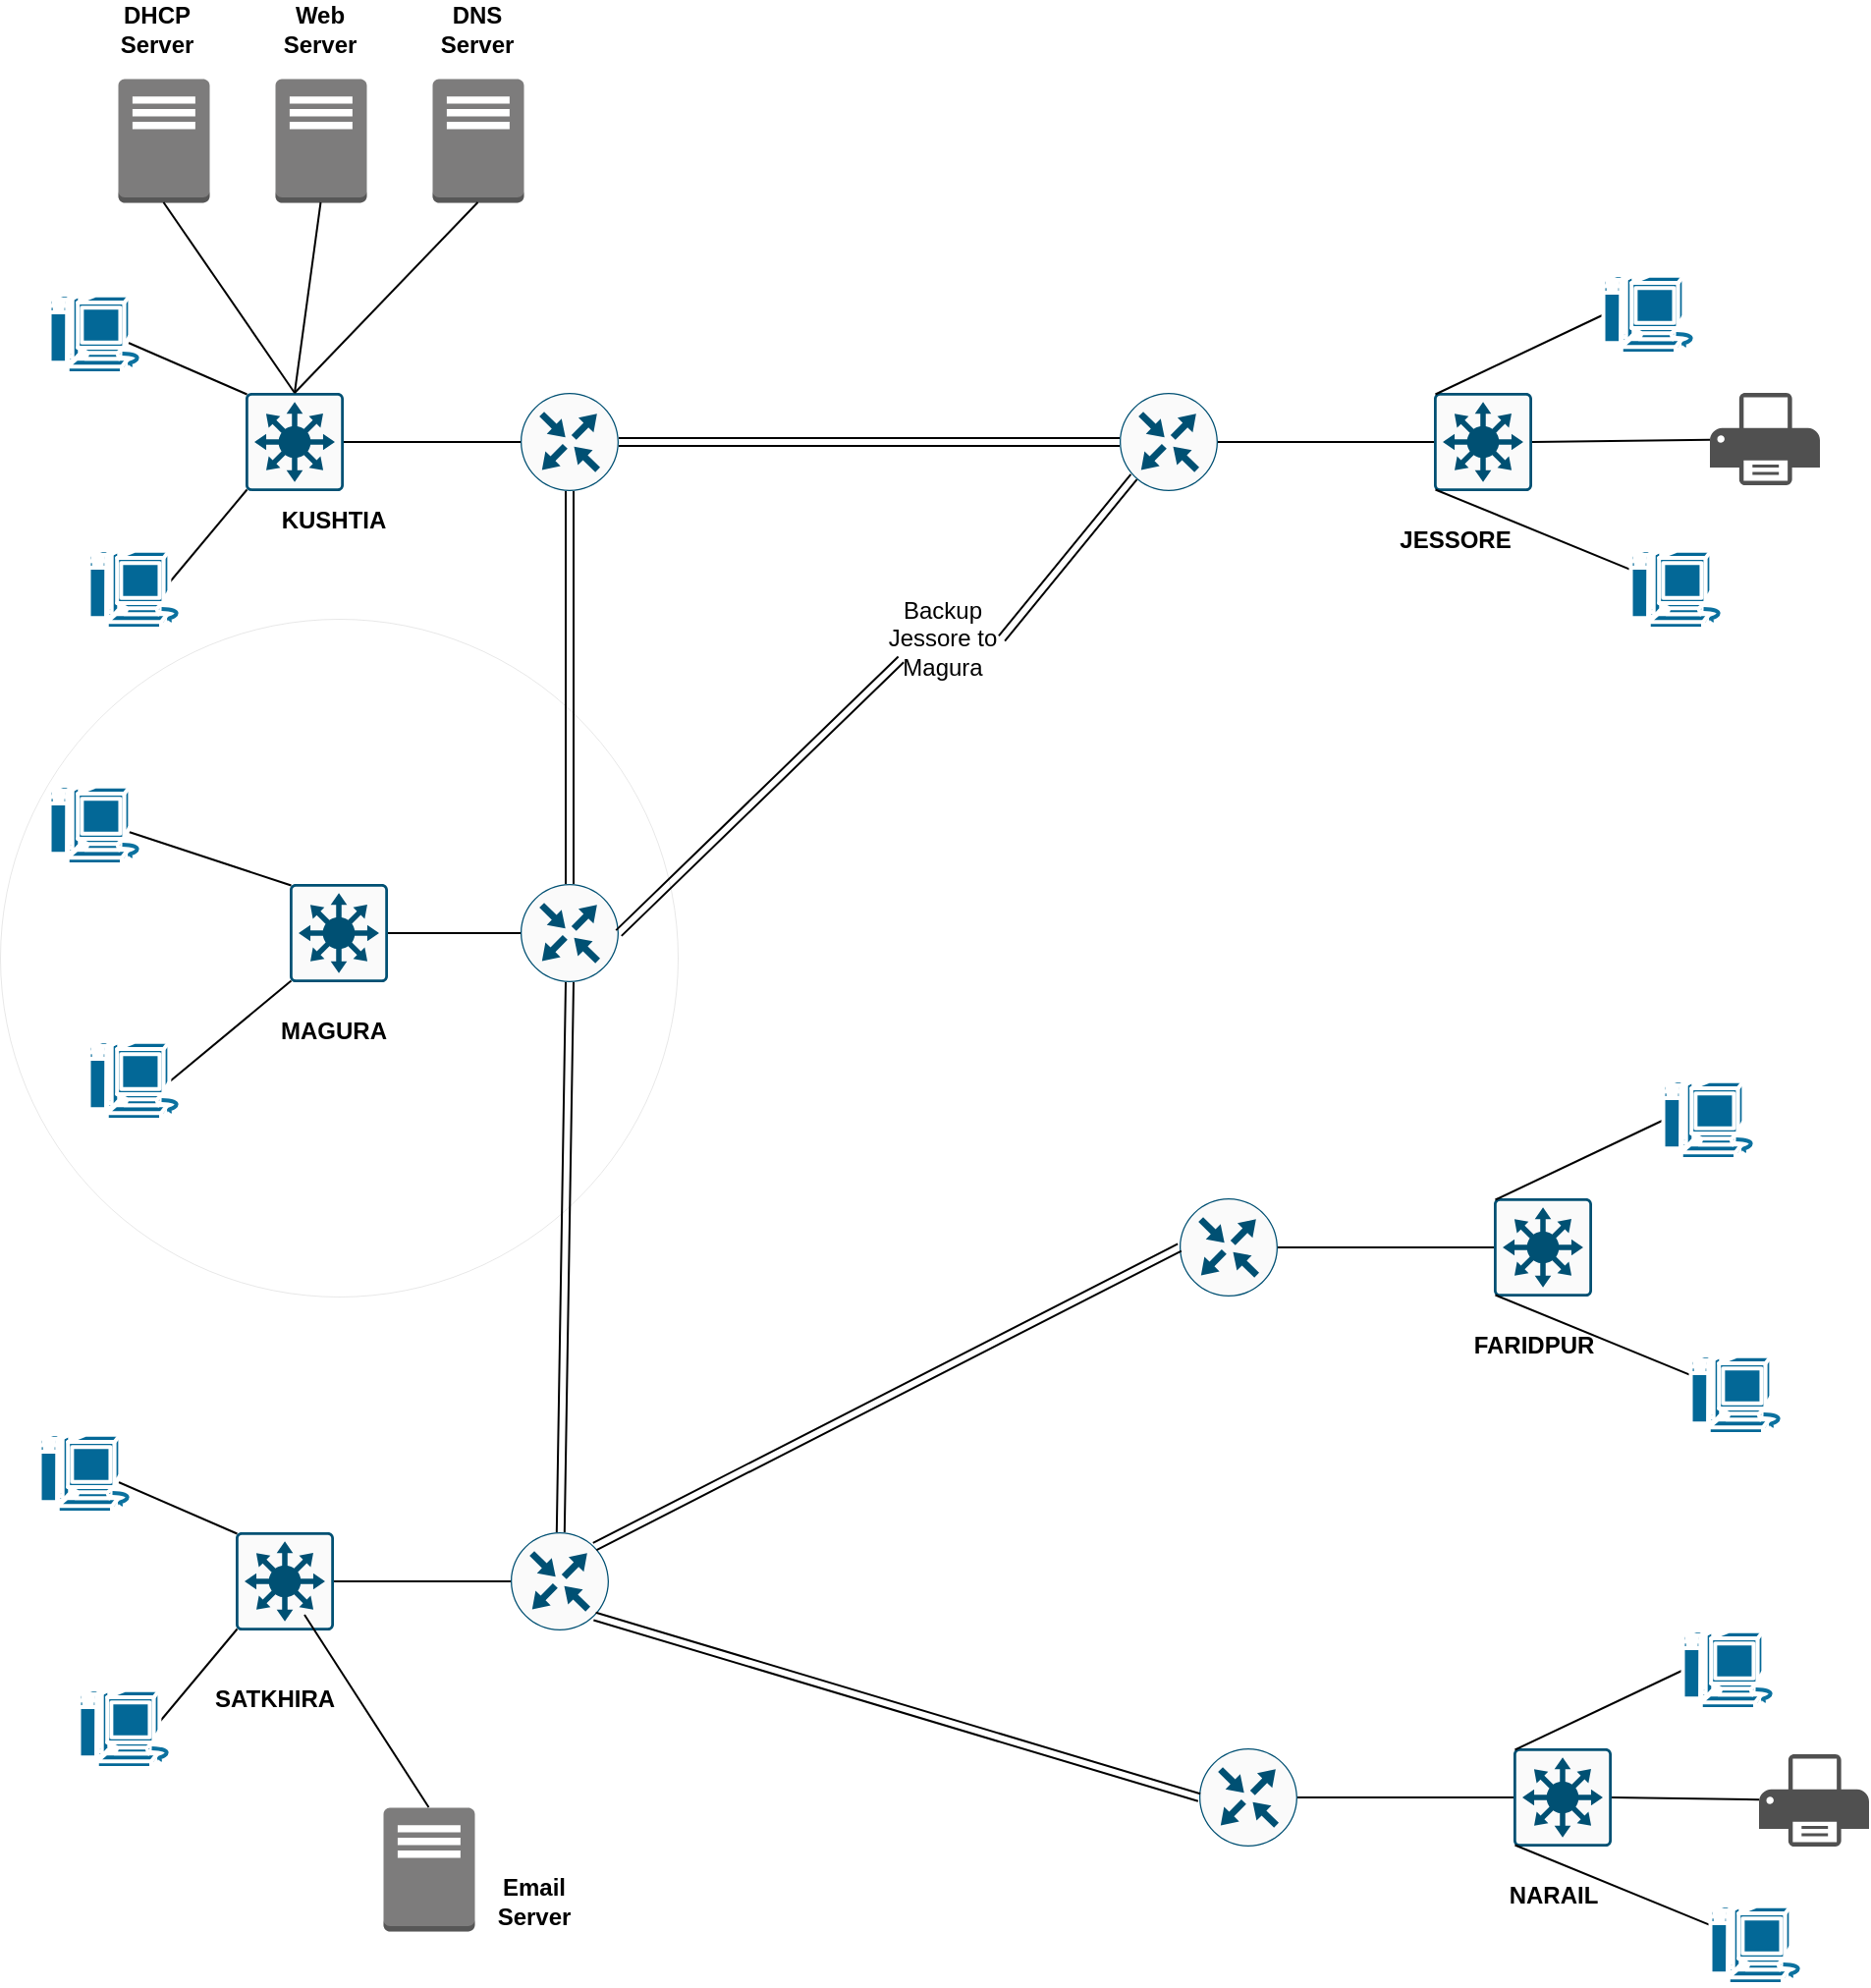 <mxfile version="17.4.5"><diagram id="0ZNRjg73nS9cYVGcpGT_" name="Page-1"><mxGraphModel dx="2031" dy="2214" grid="1" gridSize="10" guides="1" tooltips="1" connect="1" arrows="1" fold="1" page="1" pageScale="1" pageWidth="850" pageHeight="1100" math="0" shadow="0"><root><mxCell id="0"/><mxCell id="1" parent="0"/><mxCell id="-18ORTOhTjcL2yHgJ60A-41" value="" style="ellipse;whiteSpace=wrap;html=1;aspect=fixed;strokeWidth=0;" vertex="1" parent="1"><mxGeometry x="50" y="205" width="345" height="345" as="geometry"/></mxCell><mxCell id="-18ORTOhTjcL2yHgJ60A-1" value="" style="sketch=0;points=[[0.5,0,0],[1,0.5,0],[0.5,1,0],[0,0.5,0],[0.145,0.145,0],[0.856,0.145,0],[0.855,0.856,0],[0.145,0.855,0]];verticalLabelPosition=bottom;html=1;verticalAlign=top;aspect=fixed;align=center;pointerEvents=1;shape=mxgraph.cisco19.rect;prIcon=router;fillColor=#FAFAFA;strokeColor=#005073;" vertex="1" parent="1"><mxGeometry x="315" y="340" width="50" height="50" as="geometry"/></mxCell><mxCell id="-18ORTOhTjcL2yHgJ60A-2" value="" style="sketch=0;points=[[0.015,0.015,0],[0.985,0.015,0],[0.985,0.985,0],[0.015,0.985,0],[0.25,0,0],[0.5,0,0],[0.75,0,0],[1,0.25,0],[1,0.5,0],[1,0.75,0],[0.75,1,0],[0.5,1,0],[0.25,1,0],[0,0.75,0],[0,0.5,0],[0,0.25,0]];verticalLabelPosition=bottom;html=1;verticalAlign=top;aspect=fixed;align=center;pointerEvents=1;shape=mxgraph.cisco19.rect;prIcon=l3_switch;fillColor=#FAFAFA;strokeColor=#005073;" vertex="1" parent="1"><mxGeometry x="197.5" y="340" width="50" height="50" as="geometry"/></mxCell><mxCell id="-18ORTOhTjcL2yHgJ60A-3" value="" style="endArrow=none;html=1;rounded=0;entryX=0.015;entryY=0.985;entryDx=0;entryDy=0;entryPerimeter=0;" edge="1" parent="1" target="-18ORTOhTjcL2yHgJ60A-2"><mxGeometry width="50" height="50" relative="1" as="geometry"><mxPoint x="125" y="450" as="sourcePoint"/><mxPoint x="635" y="370" as="targetPoint"/></mxGeometry></mxCell><mxCell id="-18ORTOhTjcL2yHgJ60A-4" value="" style="endArrow=none;html=1;rounded=0;entryX=0.015;entryY=0.015;entryDx=0;entryDy=0;entryPerimeter=0;" edge="1" parent="1" target="-18ORTOhTjcL2yHgJ60A-2"><mxGeometry width="50" height="50" relative="1" as="geometry"><mxPoint x="105" y="310" as="sourcePoint"/><mxPoint x="185.75" y="399.25" as="targetPoint"/></mxGeometry></mxCell><mxCell id="-18ORTOhTjcL2yHgJ60A-6" value="" style="shape=mxgraph.cisco.computers_and_peripherals.macintosh;html=1;pointerEvents=1;dashed=0;fillColor=#036897;strokeColor=#ffffff;strokeWidth=2;verticalLabelPosition=bottom;verticalAlign=top;align=center;outlineConnect=0;" vertex="1" parent="1"><mxGeometry x="75" y="290" width="49" height="40" as="geometry"/></mxCell><mxCell id="-18ORTOhTjcL2yHgJ60A-7" value="" style="shape=mxgraph.cisco.computers_and_peripherals.macintosh;html=1;pointerEvents=1;dashed=0;fillColor=#036897;strokeColor=#ffffff;strokeWidth=2;verticalLabelPosition=bottom;verticalAlign=top;align=center;outlineConnect=0;" vertex="1" parent="1"><mxGeometry x="95" y="420" width="49" height="40" as="geometry"/></mxCell><mxCell id="-18ORTOhTjcL2yHgJ60A-8" value="&lt;b&gt;MAGURA&lt;/b&gt;" style="text;html=1;strokeColor=none;fillColor=none;align=center;verticalAlign=middle;whiteSpace=wrap;rounded=0;" vertex="1" parent="1"><mxGeometry x="190" y="400" width="60" height="30" as="geometry"/></mxCell><mxCell id="-18ORTOhTjcL2yHgJ60A-9" value="" style="endArrow=none;html=1;rounded=0;exitX=1;exitY=0.5;exitDx=0;exitDy=0;exitPerimeter=0;entryX=0;entryY=0.5;entryDx=0;entryDy=0;entryPerimeter=0;" edge="1" parent="1" source="-18ORTOhTjcL2yHgJ60A-2" target="-18ORTOhTjcL2yHgJ60A-1"><mxGeometry width="50" height="50" relative="1" as="geometry"><mxPoint x="585" y="420" as="sourcePoint"/><mxPoint x="635" y="370" as="targetPoint"/></mxGeometry></mxCell><mxCell id="-18ORTOhTjcL2yHgJ60A-10" value="" style="sketch=0;points=[[0.5,0,0],[1,0.5,0],[0.5,1,0],[0,0.5,0],[0.145,0.145,0],[0.856,0.145,0],[0.855,0.856,0],[0.145,0.855,0]];verticalLabelPosition=bottom;html=1;verticalAlign=top;aspect=fixed;align=center;pointerEvents=1;shape=mxgraph.cisco19.rect;prIcon=router;fillColor=#FAFAFA;strokeColor=#005073;" vertex="1" parent="1"><mxGeometry x="315" y="90" width="50" height="50" as="geometry"/></mxCell><mxCell id="-18ORTOhTjcL2yHgJ60A-11" value="" style="sketch=0;points=[[0.015,0.015,0],[0.985,0.015,0],[0.985,0.985,0],[0.015,0.985,0],[0.25,0,0],[0.5,0,0],[0.75,0,0],[1,0.25,0],[1,0.5,0],[1,0.75,0],[0.75,1,0],[0.5,1,0],[0.25,1,0],[0,0.75,0],[0,0.5,0],[0,0.25,0]];verticalLabelPosition=bottom;html=1;verticalAlign=top;aspect=fixed;align=center;pointerEvents=1;shape=mxgraph.cisco19.rect;prIcon=l3_switch;fillColor=#FAFAFA;strokeColor=#005073;" vertex="1" parent="1"><mxGeometry x="175" y="90" width="50" height="50" as="geometry"/></mxCell><mxCell id="-18ORTOhTjcL2yHgJ60A-12" value="" style="endArrow=none;html=1;rounded=0;entryX=0.015;entryY=0.985;entryDx=0;entryDy=0;entryPerimeter=0;" edge="1" parent="1" target="-18ORTOhTjcL2yHgJ60A-11"><mxGeometry width="50" height="50" relative="1" as="geometry"><mxPoint x="125" y="200" as="sourcePoint"/><mxPoint x="635" y="120" as="targetPoint"/></mxGeometry></mxCell><mxCell id="-18ORTOhTjcL2yHgJ60A-13" value="" style="endArrow=none;html=1;rounded=0;entryX=0.015;entryY=0.015;entryDx=0;entryDy=0;entryPerimeter=0;" edge="1" parent="1" target="-18ORTOhTjcL2yHgJ60A-11"><mxGeometry width="50" height="50" relative="1" as="geometry"><mxPoint x="105" y="60" as="sourcePoint"/><mxPoint x="185.75" y="149.25" as="targetPoint"/></mxGeometry></mxCell><mxCell id="-18ORTOhTjcL2yHgJ60A-14" value="" style="shape=mxgraph.cisco.computers_and_peripherals.macintosh;html=1;pointerEvents=1;dashed=0;fillColor=#036897;strokeColor=#ffffff;strokeWidth=2;verticalLabelPosition=bottom;verticalAlign=top;align=center;outlineConnect=0;" vertex="1" parent="1"><mxGeometry x="75" y="40" width="49" height="40" as="geometry"/></mxCell><mxCell id="-18ORTOhTjcL2yHgJ60A-15" value="" style="shape=mxgraph.cisco.computers_and_peripherals.macintosh;html=1;pointerEvents=1;dashed=0;fillColor=#036897;strokeColor=#ffffff;strokeWidth=2;verticalLabelPosition=bottom;verticalAlign=top;align=center;outlineConnect=0;" vertex="1" parent="1"><mxGeometry x="95" y="170" width="49" height="40" as="geometry"/></mxCell><mxCell id="-18ORTOhTjcL2yHgJ60A-16" value="&lt;b&gt;KUSHTIA&lt;/b&gt;" style="text;html=1;strokeColor=none;fillColor=none;align=center;verticalAlign=middle;whiteSpace=wrap;rounded=0;" vertex="1" parent="1"><mxGeometry x="190" y="140" width="60" height="30" as="geometry"/></mxCell><mxCell id="-18ORTOhTjcL2yHgJ60A-17" value="" style="endArrow=none;html=1;rounded=0;exitX=1;exitY=0.5;exitDx=0;exitDy=0;exitPerimeter=0;entryX=0;entryY=0.5;entryDx=0;entryDy=0;entryPerimeter=0;" edge="1" parent="1" source="-18ORTOhTjcL2yHgJ60A-11" target="-18ORTOhTjcL2yHgJ60A-10"><mxGeometry width="50" height="50" relative="1" as="geometry"><mxPoint x="585" y="170" as="sourcePoint"/><mxPoint x="635" y="120" as="targetPoint"/></mxGeometry></mxCell><mxCell id="-18ORTOhTjcL2yHgJ60A-26" value="" style="sketch=0;points=[[0.5,0,0],[1,0.5,0],[0.5,1,0],[0,0.5,0],[0.145,0.145,0],[0.856,0.145,0],[0.855,0.856,0],[0.145,0.855,0]];verticalLabelPosition=bottom;html=1;verticalAlign=top;aspect=fixed;align=center;pointerEvents=1;shape=mxgraph.cisco19.rect;prIcon=router;fillColor=#FAFAFA;strokeColor=#005073;" vertex="1" parent="1"><mxGeometry x="620" y="90" width="50" height="50" as="geometry"/></mxCell><mxCell id="-18ORTOhTjcL2yHgJ60A-27" value="" style="sketch=0;points=[[0.015,0.015,0],[0.985,0.015,0],[0.985,0.985,0],[0.015,0.985,0],[0.25,0,0],[0.5,0,0],[0.75,0,0],[1,0.25,0],[1,0.5,0],[1,0.75,0],[0.75,1,0],[0.5,1,0],[0.25,1,0],[0,0.75,0],[0,0.5,0],[0,0.25,0]];verticalLabelPosition=bottom;html=1;verticalAlign=top;aspect=fixed;align=center;pointerEvents=1;shape=mxgraph.cisco19.rect;prIcon=l3_switch;fillColor=#FAFAFA;strokeColor=#005073;" vertex="1" parent="1"><mxGeometry x="780" y="90" width="50" height="50" as="geometry"/></mxCell><mxCell id="-18ORTOhTjcL2yHgJ60A-28" value="" style="endArrow=none;html=1;rounded=0;entryX=0.015;entryY=0.985;entryDx=0;entryDy=0;entryPerimeter=0;" edge="1" parent="1" target="-18ORTOhTjcL2yHgJ60A-27" source="-18ORTOhTjcL2yHgJ60A-31"><mxGeometry width="50" height="50" relative="1" as="geometry"><mxPoint x="730" y="200" as="sourcePoint"/><mxPoint x="1240" y="120" as="targetPoint"/></mxGeometry></mxCell><mxCell id="-18ORTOhTjcL2yHgJ60A-29" value="" style="endArrow=none;html=1;rounded=0;entryX=0.015;entryY=0.015;entryDx=0;entryDy=0;entryPerimeter=0;exitX=0.015;exitY=0.5;exitDx=0;exitDy=0;exitPerimeter=0;" edge="1" parent="1" target="-18ORTOhTjcL2yHgJ60A-27" source="-18ORTOhTjcL2yHgJ60A-30"><mxGeometry width="50" height="50" relative="1" as="geometry"><mxPoint x="710" y="60" as="sourcePoint"/><mxPoint x="790.75" y="149.25" as="targetPoint"/></mxGeometry></mxCell><mxCell id="-18ORTOhTjcL2yHgJ60A-30" value="" style="shape=mxgraph.cisco.computers_and_peripherals.macintosh;html=1;pointerEvents=1;dashed=0;fillColor=#036897;strokeColor=#ffffff;strokeWidth=2;verticalLabelPosition=bottom;verticalAlign=top;align=center;outlineConnect=0;" vertex="1" parent="1"><mxGeometry x="866" y="30" width="49" height="40" as="geometry"/></mxCell><mxCell id="-18ORTOhTjcL2yHgJ60A-31" value="" style="shape=mxgraph.cisco.computers_and_peripherals.macintosh;html=1;pointerEvents=1;dashed=0;fillColor=#036897;strokeColor=#ffffff;strokeWidth=2;verticalLabelPosition=bottom;verticalAlign=top;align=center;outlineConnect=0;" vertex="1" parent="1"><mxGeometry x="880" y="170" width="49" height="40" as="geometry"/></mxCell><mxCell id="-18ORTOhTjcL2yHgJ60A-32" value="&lt;b&gt;JESSORE&lt;/b&gt;" style="text;html=1;strokeColor=none;fillColor=none;align=center;verticalAlign=middle;whiteSpace=wrap;rounded=0;" vertex="1" parent="1"><mxGeometry x="760.5" y="150" width="60" height="30" as="geometry"/></mxCell><mxCell id="-18ORTOhTjcL2yHgJ60A-33" value="" style="endArrow=none;html=1;rounded=0;exitX=0;exitY=0.5;exitDx=0;exitDy=0;exitPerimeter=0;entryX=1;entryY=0.5;entryDx=0;entryDy=0;entryPerimeter=0;" edge="1" parent="1" source="-18ORTOhTjcL2yHgJ60A-27" target="-18ORTOhTjcL2yHgJ60A-26"><mxGeometry width="50" height="50" relative="1" as="geometry"><mxPoint x="1190" y="170" as="sourcePoint"/><mxPoint x="1240" y="120" as="targetPoint"/></mxGeometry></mxCell><mxCell id="-18ORTOhTjcL2yHgJ60A-34" value="" style="shape=link;html=1;rounded=0;entryX=0.5;entryY=0;entryDx=0;entryDy=0;entryPerimeter=0;" edge="1" parent="1" source="-18ORTOhTjcL2yHgJ60A-10" target="-18ORTOhTjcL2yHgJ60A-1"><mxGeometry width="100" relative="1" as="geometry"><mxPoint x="550" y="400" as="sourcePoint"/><mxPoint x="650" y="400" as="targetPoint"/></mxGeometry></mxCell><mxCell id="-18ORTOhTjcL2yHgJ60A-36" value="" style="shape=link;html=1;rounded=0;entryX=0;entryY=0.5;entryDx=0;entryDy=0;entryPerimeter=0;exitX=1;exitY=0.5;exitDx=0;exitDy=0;exitPerimeter=0;" edge="1" parent="1" source="-18ORTOhTjcL2yHgJ60A-10" target="-18ORTOhTjcL2yHgJ60A-26"><mxGeometry width="100" relative="1" as="geometry"><mxPoint x="349.444" y="150" as="sourcePoint"/><mxPoint x="345" y="350" as="targetPoint"/></mxGeometry></mxCell><mxCell id="-18ORTOhTjcL2yHgJ60A-37" value="" style="shape=link;html=1;rounded=0;exitX=1;exitY=0.5;exitDx=0;exitDy=0;exitPerimeter=0;entryX=0.145;entryY=0.855;entryDx=0;entryDy=0;entryPerimeter=0;startArrow=none;" edge="1" parent="1" source="-18ORTOhTjcL2yHgJ60A-38" target="-18ORTOhTjcL2yHgJ60A-26"><mxGeometry width="100" relative="1" as="geometry"><mxPoint x="375" y="125" as="sourcePoint"/><mxPoint x="620" y="150" as="targetPoint"/></mxGeometry></mxCell><mxCell id="-18ORTOhTjcL2yHgJ60A-38" value="Backup Jessore to Magura" style="text;html=1;strokeColor=none;fillColor=none;align=center;verticalAlign=middle;whiteSpace=wrap;rounded=0;" vertex="1" parent="1"><mxGeometry x="500" y="200" width="60" height="30" as="geometry"/></mxCell><mxCell id="-18ORTOhTjcL2yHgJ60A-39" value="" style="shape=link;html=1;rounded=0;exitX=1;exitY=0.5;exitDx=0;exitDy=0;exitPerimeter=0;entryX=0.145;entryY=0.855;entryDx=0;entryDy=0;entryPerimeter=0;endArrow=none;" edge="1" parent="1" source="-18ORTOhTjcL2yHgJ60A-1" target="-18ORTOhTjcL2yHgJ60A-38"><mxGeometry width="100" relative="1" as="geometry"><mxPoint x="365" y="365" as="sourcePoint"/><mxPoint x="627.25" y="132.75" as="targetPoint"/></mxGeometry></mxCell><mxCell id="-18ORTOhTjcL2yHgJ60A-43" value="" style="sketch=0;points=[[0.5,0,0],[1,0.5,0],[0.5,1,0],[0,0.5,0],[0.145,0.145,0],[0.856,0.145,0],[0.855,0.856,0],[0.145,0.855,0]];verticalLabelPosition=bottom;html=1;verticalAlign=top;aspect=fixed;align=center;pointerEvents=1;shape=mxgraph.cisco19.rect;prIcon=router;fillColor=#FAFAFA;strokeColor=#005073;" vertex="1" parent="1"><mxGeometry x="310" y="670" width="50" height="50" as="geometry"/></mxCell><mxCell id="-18ORTOhTjcL2yHgJ60A-44" value="" style="sketch=0;points=[[0.015,0.015,0],[0.985,0.015,0],[0.985,0.985,0],[0.015,0.985,0],[0.25,0,0],[0.5,0,0],[0.75,0,0],[1,0.25,0],[1,0.5,0],[1,0.75,0],[0.75,1,0],[0.5,1,0],[0.25,1,0],[0,0.75,0],[0,0.5,0],[0,0.25,0]];verticalLabelPosition=bottom;html=1;verticalAlign=top;aspect=fixed;align=center;pointerEvents=1;shape=mxgraph.cisco19.rect;prIcon=l3_switch;fillColor=#FAFAFA;strokeColor=#005073;" vertex="1" parent="1"><mxGeometry x="170" y="670" width="50" height="50" as="geometry"/></mxCell><mxCell id="-18ORTOhTjcL2yHgJ60A-45" value="" style="endArrow=none;html=1;rounded=0;entryX=0.015;entryY=0.985;entryDx=0;entryDy=0;entryPerimeter=0;" edge="1" parent="1" target="-18ORTOhTjcL2yHgJ60A-44"><mxGeometry width="50" height="50" relative="1" as="geometry"><mxPoint x="120" y="780" as="sourcePoint"/><mxPoint x="630" y="700" as="targetPoint"/></mxGeometry></mxCell><mxCell id="-18ORTOhTjcL2yHgJ60A-46" value="" style="endArrow=none;html=1;rounded=0;entryX=0.015;entryY=0.015;entryDx=0;entryDy=0;entryPerimeter=0;" edge="1" parent="1" target="-18ORTOhTjcL2yHgJ60A-44"><mxGeometry width="50" height="50" relative="1" as="geometry"><mxPoint x="100" y="640" as="sourcePoint"/><mxPoint x="180.75" y="729.25" as="targetPoint"/></mxGeometry></mxCell><mxCell id="-18ORTOhTjcL2yHgJ60A-47" value="" style="shape=mxgraph.cisco.computers_and_peripherals.macintosh;html=1;pointerEvents=1;dashed=0;fillColor=#036897;strokeColor=#ffffff;strokeWidth=2;verticalLabelPosition=bottom;verticalAlign=top;align=center;outlineConnect=0;" vertex="1" parent="1"><mxGeometry x="70" y="620" width="49" height="40" as="geometry"/></mxCell><mxCell id="-18ORTOhTjcL2yHgJ60A-48" value="" style="shape=mxgraph.cisco.computers_and_peripherals.macintosh;html=1;pointerEvents=1;dashed=0;fillColor=#036897;strokeColor=#ffffff;strokeWidth=2;verticalLabelPosition=bottom;verticalAlign=top;align=center;outlineConnect=0;" vertex="1" parent="1"><mxGeometry x="90" y="750" width="49" height="40" as="geometry"/></mxCell><mxCell id="-18ORTOhTjcL2yHgJ60A-49" value="&lt;b&gt;SATKHIRA&lt;/b&gt;" style="text;html=1;strokeColor=none;fillColor=none;align=center;verticalAlign=middle;whiteSpace=wrap;rounded=0;" vertex="1" parent="1"><mxGeometry x="160" y="740" width="60" height="30" as="geometry"/></mxCell><mxCell id="-18ORTOhTjcL2yHgJ60A-50" value="" style="endArrow=none;html=1;rounded=0;exitX=1;exitY=0.5;exitDx=0;exitDy=0;exitPerimeter=0;entryX=0;entryY=0.5;entryDx=0;entryDy=0;entryPerimeter=0;" edge="1" parent="1" source="-18ORTOhTjcL2yHgJ60A-44" target="-18ORTOhTjcL2yHgJ60A-43"><mxGeometry width="50" height="50" relative="1" as="geometry"><mxPoint x="580" y="750" as="sourcePoint"/><mxPoint x="630" y="700" as="targetPoint"/></mxGeometry></mxCell><mxCell id="-18ORTOhTjcL2yHgJ60A-51" value="" style="shape=link;html=1;rounded=0;exitX=0.5;exitY=1;exitDx=0;exitDy=0;exitPerimeter=0;" edge="1" parent="1" source="-18ORTOhTjcL2yHgJ60A-1" target="-18ORTOhTjcL2yHgJ60A-43"><mxGeometry width="100" relative="1" as="geometry"><mxPoint x="350" y="450" as="sourcePoint"/><mxPoint x="350" y="650" as="targetPoint"/></mxGeometry></mxCell><mxCell id="-18ORTOhTjcL2yHgJ60A-60" value="" style="sketch=0;points=[[0.5,0,0],[1,0.5,0],[0.5,1,0],[0,0.5,0],[0.145,0.145,0],[0.856,0.145,0],[0.855,0.856,0],[0.145,0.855,0]];verticalLabelPosition=bottom;html=1;verticalAlign=top;aspect=fixed;align=center;pointerEvents=1;shape=mxgraph.cisco19.rect;prIcon=router;fillColor=#FAFAFA;strokeColor=#005073;" vertex="1" parent="1"><mxGeometry x="650.5" y="500" width="50" height="50" as="geometry"/></mxCell><mxCell id="-18ORTOhTjcL2yHgJ60A-61" value="" style="sketch=0;points=[[0.015,0.015,0],[0.985,0.015,0],[0.985,0.985,0],[0.015,0.985,0],[0.25,0,0],[0.5,0,0],[0.75,0,0],[1,0.25,0],[1,0.5,0],[1,0.75,0],[0.75,1,0],[0.5,1,0],[0.25,1,0],[0,0.75,0],[0,0.5,0],[0,0.25,0]];verticalLabelPosition=bottom;html=1;verticalAlign=top;aspect=fixed;align=center;pointerEvents=1;shape=mxgraph.cisco19.rect;prIcon=l3_switch;fillColor=#FAFAFA;strokeColor=#005073;" vertex="1" parent="1"><mxGeometry x="810.5" y="500" width="50" height="50" as="geometry"/></mxCell><mxCell id="-18ORTOhTjcL2yHgJ60A-62" value="" style="endArrow=none;html=1;rounded=0;entryX=0.015;entryY=0.985;entryDx=0;entryDy=0;entryPerimeter=0;" edge="1" parent="1" source="-18ORTOhTjcL2yHgJ60A-65" target="-18ORTOhTjcL2yHgJ60A-61"><mxGeometry width="50" height="50" relative="1" as="geometry"><mxPoint x="760.5" y="610" as="sourcePoint"/><mxPoint x="1270.5" y="530" as="targetPoint"/></mxGeometry></mxCell><mxCell id="-18ORTOhTjcL2yHgJ60A-63" value="" style="endArrow=none;html=1;rounded=0;entryX=0.015;entryY=0.015;entryDx=0;entryDy=0;entryPerimeter=0;exitX=0.015;exitY=0.5;exitDx=0;exitDy=0;exitPerimeter=0;" edge="1" parent="1" source="-18ORTOhTjcL2yHgJ60A-64" target="-18ORTOhTjcL2yHgJ60A-61"><mxGeometry width="50" height="50" relative="1" as="geometry"><mxPoint x="740.5" y="470" as="sourcePoint"/><mxPoint x="821.25" y="559.25" as="targetPoint"/></mxGeometry></mxCell><mxCell id="-18ORTOhTjcL2yHgJ60A-64" value="" style="shape=mxgraph.cisco.computers_and_peripherals.macintosh;html=1;pointerEvents=1;dashed=0;fillColor=#036897;strokeColor=#ffffff;strokeWidth=2;verticalLabelPosition=bottom;verticalAlign=top;align=center;outlineConnect=0;" vertex="1" parent="1"><mxGeometry x="896.5" y="440" width="49" height="40" as="geometry"/></mxCell><mxCell id="-18ORTOhTjcL2yHgJ60A-65" value="" style="shape=mxgraph.cisco.computers_and_peripherals.macintosh;html=1;pointerEvents=1;dashed=0;fillColor=#036897;strokeColor=#ffffff;strokeWidth=2;verticalLabelPosition=bottom;verticalAlign=top;align=center;outlineConnect=0;" vertex="1" parent="1"><mxGeometry x="910.5" y="580" width="49" height="40" as="geometry"/></mxCell><mxCell id="-18ORTOhTjcL2yHgJ60A-66" value="&lt;b&gt;FARIDPUR&lt;/b&gt;" style="text;html=1;strokeColor=none;fillColor=none;align=center;verticalAlign=middle;whiteSpace=wrap;rounded=0;" vertex="1" parent="1"><mxGeometry x="800.5" y="560" width="60" height="30" as="geometry"/></mxCell><mxCell id="-18ORTOhTjcL2yHgJ60A-67" value="" style="endArrow=none;html=1;rounded=0;exitX=0;exitY=0.5;exitDx=0;exitDy=0;exitPerimeter=0;entryX=1;entryY=0.5;entryDx=0;entryDy=0;entryPerimeter=0;" edge="1" parent="1" source="-18ORTOhTjcL2yHgJ60A-61" target="-18ORTOhTjcL2yHgJ60A-60"><mxGeometry width="50" height="50" relative="1" as="geometry"><mxPoint x="1220.5" y="580" as="sourcePoint"/><mxPoint x="1270.5" y="530" as="targetPoint"/></mxGeometry></mxCell><mxCell id="-18ORTOhTjcL2yHgJ60A-68" value="" style="sketch=0;points=[[0.5,0,0],[1,0.5,0],[0.5,1,0],[0,0.5,0],[0.145,0.145,0],[0.856,0.145,0],[0.855,0.856,0],[0.145,0.855,0]];verticalLabelPosition=bottom;html=1;verticalAlign=top;aspect=fixed;align=center;pointerEvents=1;shape=mxgraph.cisco19.rect;prIcon=router;fillColor=#FAFAFA;strokeColor=#005073;" vertex="1" parent="1"><mxGeometry x="660.5" y="780" width="50" height="50" as="geometry"/></mxCell><mxCell id="-18ORTOhTjcL2yHgJ60A-69" value="" style="sketch=0;points=[[0.015,0.015,0],[0.985,0.015,0],[0.985,0.985,0],[0.015,0.985,0],[0.25,0,0],[0.5,0,0],[0.75,0,0],[1,0.25,0],[1,0.5,0],[1,0.75,0],[0.75,1,0],[0.5,1,0],[0.25,1,0],[0,0.75,0],[0,0.5,0],[0,0.25,0]];verticalLabelPosition=bottom;html=1;verticalAlign=top;aspect=fixed;align=center;pointerEvents=1;shape=mxgraph.cisco19.rect;prIcon=l3_switch;fillColor=#FAFAFA;strokeColor=#005073;" vertex="1" parent="1"><mxGeometry x="820.5" y="780" width="50" height="50" as="geometry"/></mxCell><mxCell id="-18ORTOhTjcL2yHgJ60A-70" value="" style="endArrow=none;html=1;rounded=0;entryX=0.015;entryY=0.985;entryDx=0;entryDy=0;entryPerimeter=0;" edge="1" parent="1" source="-18ORTOhTjcL2yHgJ60A-73" target="-18ORTOhTjcL2yHgJ60A-69"><mxGeometry width="50" height="50" relative="1" as="geometry"><mxPoint x="770.5" y="890" as="sourcePoint"/><mxPoint x="1280.5" y="810" as="targetPoint"/></mxGeometry></mxCell><mxCell id="-18ORTOhTjcL2yHgJ60A-71" value="" style="endArrow=none;html=1;rounded=0;entryX=0.015;entryY=0.015;entryDx=0;entryDy=0;entryPerimeter=0;exitX=0.015;exitY=0.5;exitDx=0;exitDy=0;exitPerimeter=0;" edge="1" parent="1" source="-18ORTOhTjcL2yHgJ60A-72" target="-18ORTOhTjcL2yHgJ60A-69"><mxGeometry width="50" height="50" relative="1" as="geometry"><mxPoint x="750.5" y="750" as="sourcePoint"/><mxPoint x="831.25" y="839.25" as="targetPoint"/></mxGeometry></mxCell><mxCell id="-18ORTOhTjcL2yHgJ60A-72" value="" style="shape=mxgraph.cisco.computers_and_peripherals.macintosh;html=1;pointerEvents=1;dashed=0;fillColor=#036897;strokeColor=#ffffff;strokeWidth=2;verticalLabelPosition=bottom;verticalAlign=top;align=center;outlineConnect=0;" vertex="1" parent="1"><mxGeometry x="906.5" y="720" width="49" height="40" as="geometry"/></mxCell><mxCell id="-18ORTOhTjcL2yHgJ60A-73" value="" style="shape=mxgraph.cisco.computers_and_peripherals.macintosh;html=1;pointerEvents=1;dashed=0;fillColor=#036897;strokeColor=#ffffff;strokeWidth=2;verticalLabelPosition=bottom;verticalAlign=top;align=center;outlineConnect=0;" vertex="1" parent="1"><mxGeometry x="920.5" y="860" width="49" height="40" as="geometry"/></mxCell><mxCell id="-18ORTOhTjcL2yHgJ60A-74" value="&lt;b&gt;NARAIL&lt;/b&gt;" style="text;html=1;strokeColor=none;fillColor=none;align=center;verticalAlign=middle;whiteSpace=wrap;rounded=0;" vertex="1" parent="1"><mxGeometry x="810.5" y="840" width="60" height="30" as="geometry"/></mxCell><mxCell id="-18ORTOhTjcL2yHgJ60A-75" value="" style="endArrow=none;html=1;rounded=0;exitX=0;exitY=0.5;exitDx=0;exitDy=0;exitPerimeter=0;entryX=1;entryY=0.5;entryDx=0;entryDy=0;entryPerimeter=0;" edge="1" parent="1" source="-18ORTOhTjcL2yHgJ60A-69" target="-18ORTOhTjcL2yHgJ60A-68"><mxGeometry width="50" height="50" relative="1" as="geometry"><mxPoint x="1230.5" y="860" as="sourcePoint"/><mxPoint x="1280.5" y="810" as="targetPoint"/></mxGeometry></mxCell><mxCell id="-18ORTOhTjcL2yHgJ60A-76" value="" style="shape=link;html=1;rounded=0;exitX=0;exitY=0.5;exitDx=0;exitDy=0;exitPerimeter=0;entryX=0.856;entryY=0.145;entryDx=0;entryDy=0;entryPerimeter=0;" edge="1" parent="1" source="-18ORTOhTjcL2yHgJ60A-60" target="-18ORTOhTjcL2yHgJ60A-43"><mxGeometry width="100" relative="1" as="geometry"><mxPoint x="350" y="400" as="sourcePoint"/><mxPoint x="345.41" y="680" as="targetPoint"/></mxGeometry></mxCell><mxCell id="-18ORTOhTjcL2yHgJ60A-77" value="" style="shape=link;html=1;rounded=0;exitX=0;exitY=0.5;exitDx=0;exitDy=0;exitPerimeter=0;entryX=0.855;entryY=0.856;entryDx=0;entryDy=0;entryPerimeter=0;" edge="1" parent="1" source="-18ORTOhTjcL2yHgJ60A-68" target="-18ORTOhTjcL2yHgJ60A-43"><mxGeometry width="100" relative="1" as="geometry"><mxPoint x="660.5" y="535" as="sourcePoint"/><mxPoint x="362.775" y="687.25" as="targetPoint"/></mxGeometry></mxCell><mxCell id="-18ORTOhTjcL2yHgJ60A-78" value="" style="outlineConnect=0;dashed=0;verticalLabelPosition=bottom;verticalAlign=top;align=center;html=1;shape=mxgraph.aws3.traditional_server;fillColor=#7D7C7C;gradientColor=none;strokeWidth=0;" vertex="1" parent="1"><mxGeometry x="110" y="-70" width="46.5" height="63" as="geometry"/></mxCell><mxCell id="-18ORTOhTjcL2yHgJ60A-79" value="" style="endArrow=none;html=1;rounded=0;entryX=0.5;entryY=0;entryDx=0;entryDy=0;entryPerimeter=0;exitX=0.5;exitY=1;exitDx=0;exitDy=0;exitPerimeter=0;" edge="1" parent="1" source="-18ORTOhTjcL2yHgJ60A-78" target="-18ORTOhTjcL2yHgJ60A-11"><mxGeometry width="50" height="50" relative="1" as="geometry"><mxPoint x="115" y="70" as="sourcePoint"/><mxPoint x="185.75" y="100.75" as="targetPoint"/></mxGeometry></mxCell><mxCell id="-18ORTOhTjcL2yHgJ60A-80" value="&lt;b&gt;DHCP Server&lt;br&gt;&lt;/b&gt;" style="text;html=1;strokeColor=none;fillColor=none;align=center;verticalAlign=middle;whiteSpace=wrap;rounded=0;" vertex="1" parent="1"><mxGeometry x="100" y="-110" width="60" height="30" as="geometry"/></mxCell><mxCell id="-18ORTOhTjcL2yHgJ60A-81" value="" style="outlineConnect=0;dashed=0;verticalLabelPosition=bottom;verticalAlign=top;align=center;html=1;shape=mxgraph.aws3.traditional_server;fillColor=#7D7C7C;gradientColor=none;strokeWidth=0;" vertex="1" parent="1"><mxGeometry x="245" y="810" width="46.5" height="63" as="geometry"/></mxCell><mxCell id="-18ORTOhTjcL2yHgJ60A-82" value="" style="endArrow=none;html=1;rounded=0;entryX=0.7;entryY=0.84;entryDx=0;entryDy=0;entryPerimeter=0;exitX=0.5;exitY=0;exitDx=0;exitDy=0;exitPerimeter=0;" edge="1" parent="1" source="-18ORTOhTjcL2yHgJ60A-81" target="-18ORTOhTjcL2yHgJ60A-44"><mxGeometry width="50" height="50" relative="1" as="geometry"><mxPoint x="176.5" y="950" as="sourcePoint"/><mxPoint x="261.5" y="970" as="targetPoint"/></mxGeometry></mxCell><mxCell id="-18ORTOhTjcL2yHgJ60A-83" value="&lt;b&gt;Email Server&lt;br&gt;&lt;/b&gt;" style="text;html=1;strokeColor=none;fillColor=none;align=center;verticalAlign=middle;whiteSpace=wrap;rounded=0;" vertex="1" parent="1"><mxGeometry x="291.5" y="843" width="60" height="30" as="geometry"/></mxCell><mxCell id="-18ORTOhTjcL2yHgJ60A-85" value="" style="sketch=0;pointerEvents=1;shadow=0;dashed=0;html=1;strokeColor=none;fillColor=#505050;labelPosition=center;verticalLabelPosition=bottom;verticalAlign=top;outlineConnect=0;align=center;shape=mxgraph.office.devices.printer;" vertex="1" parent="1"><mxGeometry x="945.5" y="783" width="56" height="47" as="geometry"/></mxCell><mxCell id="-18ORTOhTjcL2yHgJ60A-86" value="" style="endArrow=none;html=1;rounded=0;exitX=1;exitY=0.5;exitDx=0;exitDy=0;exitPerimeter=0;" edge="1" parent="1" source="-18ORTOhTjcL2yHgJ60A-69" target="-18ORTOhTjcL2yHgJ60A-85"><mxGeometry width="50" height="50" relative="1" as="geometry"><mxPoint x="580" y="720" as="sourcePoint"/><mxPoint x="630" y="670" as="targetPoint"/></mxGeometry></mxCell><mxCell id="-18ORTOhTjcL2yHgJ60A-87" value="" style="sketch=0;pointerEvents=1;shadow=0;dashed=0;html=1;strokeColor=none;fillColor=#505050;labelPosition=center;verticalLabelPosition=bottom;verticalAlign=top;outlineConnect=0;align=center;shape=mxgraph.office.devices.printer;" vertex="1" parent="1"><mxGeometry x="920.5" y="90" width="56" height="47" as="geometry"/></mxCell><mxCell id="-18ORTOhTjcL2yHgJ60A-88" value="" style="endArrow=none;html=1;rounded=0;exitX=1;exitY=0.5;exitDx=0;exitDy=0;exitPerimeter=0;" edge="1" parent="1" target="-18ORTOhTjcL2yHgJ60A-87" source="-18ORTOhTjcL2yHgJ60A-27"><mxGeometry width="50" height="50" relative="1" as="geometry"><mxPoint x="838.25" y="115" as="sourcePoint"/><mxPoint x="597.75" y="-20" as="targetPoint"/></mxGeometry></mxCell><mxCell id="-18ORTOhTjcL2yHgJ60A-89" value="" style="outlineConnect=0;dashed=0;verticalLabelPosition=bottom;verticalAlign=top;align=center;html=1;shape=mxgraph.aws3.traditional_server;fillColor=#7D7C7C;gradientColor=none;strokeWidth=0;" vertex="1" parent="1"><mxGeometry x="190" y="-70" width="46.5" height="63" as="geometry"/></mxCell><mxCell id="-18ORTOhTjcL2yHgJ60A-90" value="" style="endArrow=none;html=1;rounded=0;entryX=0.5;entryY=0;entryDx=0;entryDy=0;entryPerimeter=0;exitX=0.5;exitY=1;exitDx=0;exitDy=0;exitPerimeter=0;" edge="1" parent="1" source="-18ORTOhTjcL2yHgJ60A-89" target="-18ORTOhTjcL2yHgJ60A-11"><mxGeometry width="50" height="50" relative="1" as="geometry"><mxPoint x="195" y="70" as="sourcePoint"/><mxPoint x="280" y="90" as="targetPoint"/></mxGeometry></mxCell><mxCell id="-18ORTOhTjcL2yHgJ60A-91" value="" style="outlineConnect=0;dashed=0;verticalLabelPosition=bottom;verticalAlign=top;align=center;html=1;shape=mxgraph.aws3.traditional_server;fillColor=#7D7C7C;gradientColor=none;strokeWidth=0;" vertex="1" parent="1"><mxGeometry x="270" y="-70" width="46.5" height="63" as="geometry"/></mxCell><mxCell id="-18ORTOhTjcL2yHgJ60A-92" value="" style="endArrow=none;html=1;rounded=0;entryX=0.5;entryY=0;entryDx=0;entryDy=0;entryPerimeter=0;exitX=0.5;exitY=1;exitDx=0;exitDy=0;exitPerimeter=0;" edge="1" parent="1" source="-18ORTOhTjcL2yHgJ60A-91" target="-18ORTOhTjcL2yHgJ60A-11"><mxGeometry width="50" height="50" relative="1" as="geometry"><mxPoint x="275" y="70" as="sourcePoint"/><mxPoint x="360" y="90" as="targetPoint"/></mxGeometry></mxCell><mxCell id="-18ORTOhTjcL2yHgJ60A-93" value="&lt;b&gt;Web Server&lt;br&gt;&lt;/b&gt;" style="text;html=1;strokeColor=none;fillColor=none;align=center;verticalAlign=middle;whiteSpace=wrap;rounded=0;" vertex="1" parent="1"><mxGeometry x="183.25" y="-110" width="60" height="30" as="geometry"/></mxCell><mxCell id="-18ORTOhTjcL2yHgJ60A-94" value="&lt;b&gt;DNS Server&lt;br&gt;&lt;/b&gt;" style="text;html=1;strokeColor=none;fillColor=none;align=center;verticalAlign=middle;whiteSpace=wrap;rounded=0;" vertex="1" parent="1"><mxGeometry x="263.25" y="-110" width="60" height="30" as="geometry"/></mxCell></root></mxGraphModel></diagram></mxfile>